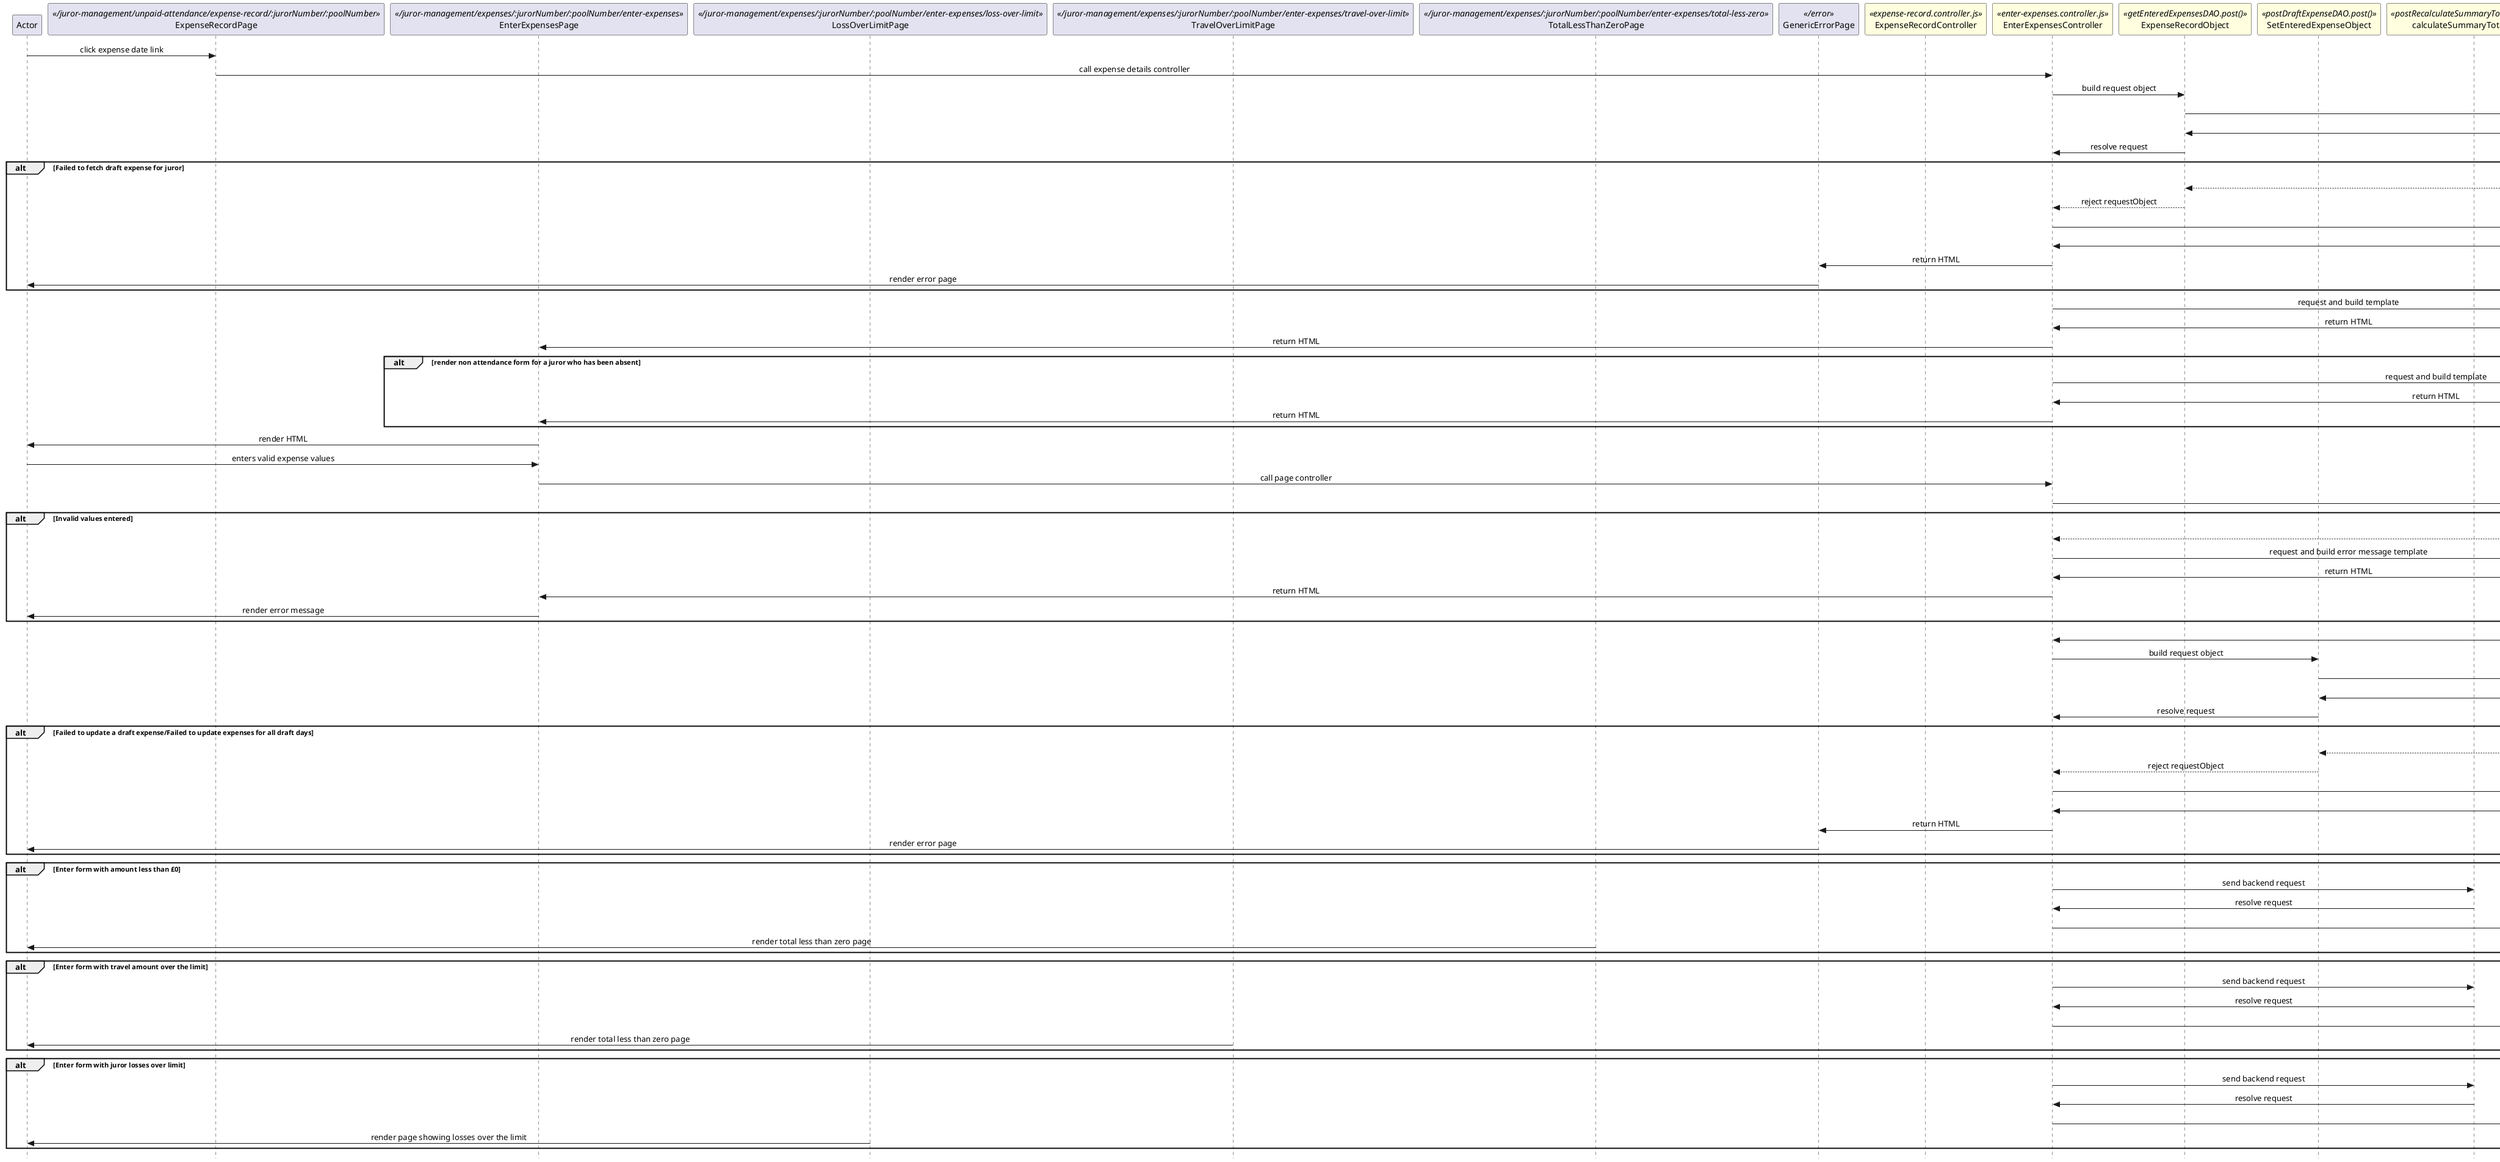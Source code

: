 @startuml enter-expenses

skinparam Style strictuml 
skinparam SequenceMessageAlignment center

participant Actor

''' LOCAL ROUTING
participant ExpenseRecordPage <</juror-management/unpaid-attendance/expense-record/:jurorNumber/:poolNumber>>
participant EnterExpensesPage <</juror-management/expenses/:jurorNumber/:poolNumber/enter-expenses>>
participant LossOverLimitPage <</juror-management/expenses/:jurorNumber/:poolNumber/enter-expenses/loss-over-limit>>
participant TravelOverLimitPage <</juror-management/expenses/:jurorNumber/:poolNumber/enter-expenses/travel-over-limit>>
participant TotalLessThanZeroPage <</juror-management/expenses/:jurorNumber/:poolNumber/enter-expenses/total-less-zero>>
participant GenericErrorPage <</error>>

''' CONTROLLER AND REQUEST OBJECTS
participant ExpenseRecordController <<expense-record.controller.js>> #lightyellow
participant EnterExpensesController <<enter-expenses.controller.js>> #lightyellow
participant ExpenseRecordObject <<getEnteredExpensesDAO.post()>> #lightyellow
participant SetEnteredExpenseObject <<postDraftExpenseDAO.post()>> #lightyellow
participant calculateSummaryTotalsObject <<postRecalculateSummaryTotalsDAO.post()>> #lightyellow
''' TEMPLATES
participant EnterAttendanceExpensesTemplate <<expenses/enter-expenses.njk>> #lavender
participant EnterNonAttendanceExpensesTemplate <<expenses/enter-expenses-non-attendance.njk>> #lavender
participant LossOverLimit <<expenses/loss-over-limit.njk>> #lavender
participant TravelOverLimit <<expenses/travel-over-limit.njk>> #lavender
participant TotalLessThanZero <<expenses/total-less-than-zero.njk>> #lavender
participant ErrorTemplate <<_errors/generic.njk>> #lavender

''' FILTERS AND VALIDATORS
participant expenseDetailsValidator

''' BACKEND CONTROLLER
participant BackendController

Actor -> ExpenseRecordPage : click expense date link
ExpenseRecordPage -> EnterExpensesController : call expense details controller
 
EnterExpensesController -> ExpenseRecordObject : build request object
ExpenseRecordObject -> BackendController : send backend request
ExpenseRecordObject <- BackendController : ok response
EnterExpensesController <- ExpenseRecordObject : resolve request

alt Failed to fetch draft expense for juror
    ExpenseRecordObject <-- BackendController : error response
    EnterExpensesController <-- ExpenseRecordObject : reject requestObject
    EnterExpensesController -> ErrorTemplate : request and build template
    EnterExpensesController <- ErrorTemplate : return HTML
    GenericErrorPage <- EnterExpensesController : return HTML
    Actor <- GenericErrorPage : render error page
end

EnterExpensesController -> EnterAttendanceExpensesTemplate : request and build template
EnterExpensesController <- EnterAttendanceExpensesTemplate : return HTML
EnterExpensesPage <- EnterExpensesController : return HTML

alt render non attendance form for a juror who has been absent
    EnterExpensesController -> EnterNonAttendanceExpensesTemplate : request and build template
    EnterExpensesController <- EnterNonAttendanceExpensesTemplate : return HTML
    EnterExpensesPage <- EnterExpensesController : return HTML
end
Actor <- EnterExpensesPage : render HTML

Actor -> EnterExpensesPage : enters valid expense values

EnterExpensesPage -> EnterExpensesController : call page controller

EnterExpensesController -> expenseDetailsValidator : validate form

alt Invalid values entered
  EnterExpensesController <-- expenseDetailsValidator : data validation fails
  EnterExpensesController -> EnterAttendanceExpensesTemplate : request and build error message template
  EnterExpensesController <- EnterAttendanceExpensesTemplate : return HTML
  EnterExpensesPage <- EnterExpensesController : return HTML
  Actor <- EnterExpensesPage : render error message
end

EnterExpensesController <- expenseDetailsValidator : valid values entered

EnterExpensesController -> SetEnteredExpenseObject : build request object
SetEnteredExpenseObject -> BackendController : send backend request
SetEnteredExpenseObject <- BackendController : ok response
EnterExpensesController <- SetEnteredExpenseObject : resolve request

alt Failed to update a draft expense/Failed to update expenses for all draft days
    SetEnteredExpenseObject <-- BackendController : error response
    EnterExpensesController <-- SetEnteredExpenseObject : reject requestObject
    EnterExpensesController -> ErrorTemplate : request and build template
    EnterExpensesController <- ErrorTemplate : return HTML
    GenericErrorPage <- EnterExpensesController : return HTML
    Actor <- GenericErrorPage : render error page
end

alt Enter form with amount less than £0
  EnterExpensesController -> calculateSummaryTotalsObject : send backend request
  calculateSummaryTotalsObject -> EnterExpensesController : resolve request
  EnterExpensesController -> TotalLessThanZero : return HTML
  Actor <- TotalLessThanZeroPage : render total less than zero page
end

alt Enter form with travel amount over the limit
  EnterExpensesController -> calculateSummaryTotalsObject : send backend request
  calculateSummaryTotalsObject -> EnterExpensesController : resolve request
  EnterExpensesController -> TotalLessThanZero : return HTML
  Actor <- TravelOverLimitPage : render total less than zero page
end

alt Enter form with juror losses over limit
  EnterExpensesController -> calculateSummaryTotalsObject : send backend request
  calculateSummaryTotalsObject -> EnterExpensesController : resolve request
  EnterExpensesController -> TravelOverLimit : return HTML
  Actor <- LossOverLimitPage : render page showing losses over the limit
end






    